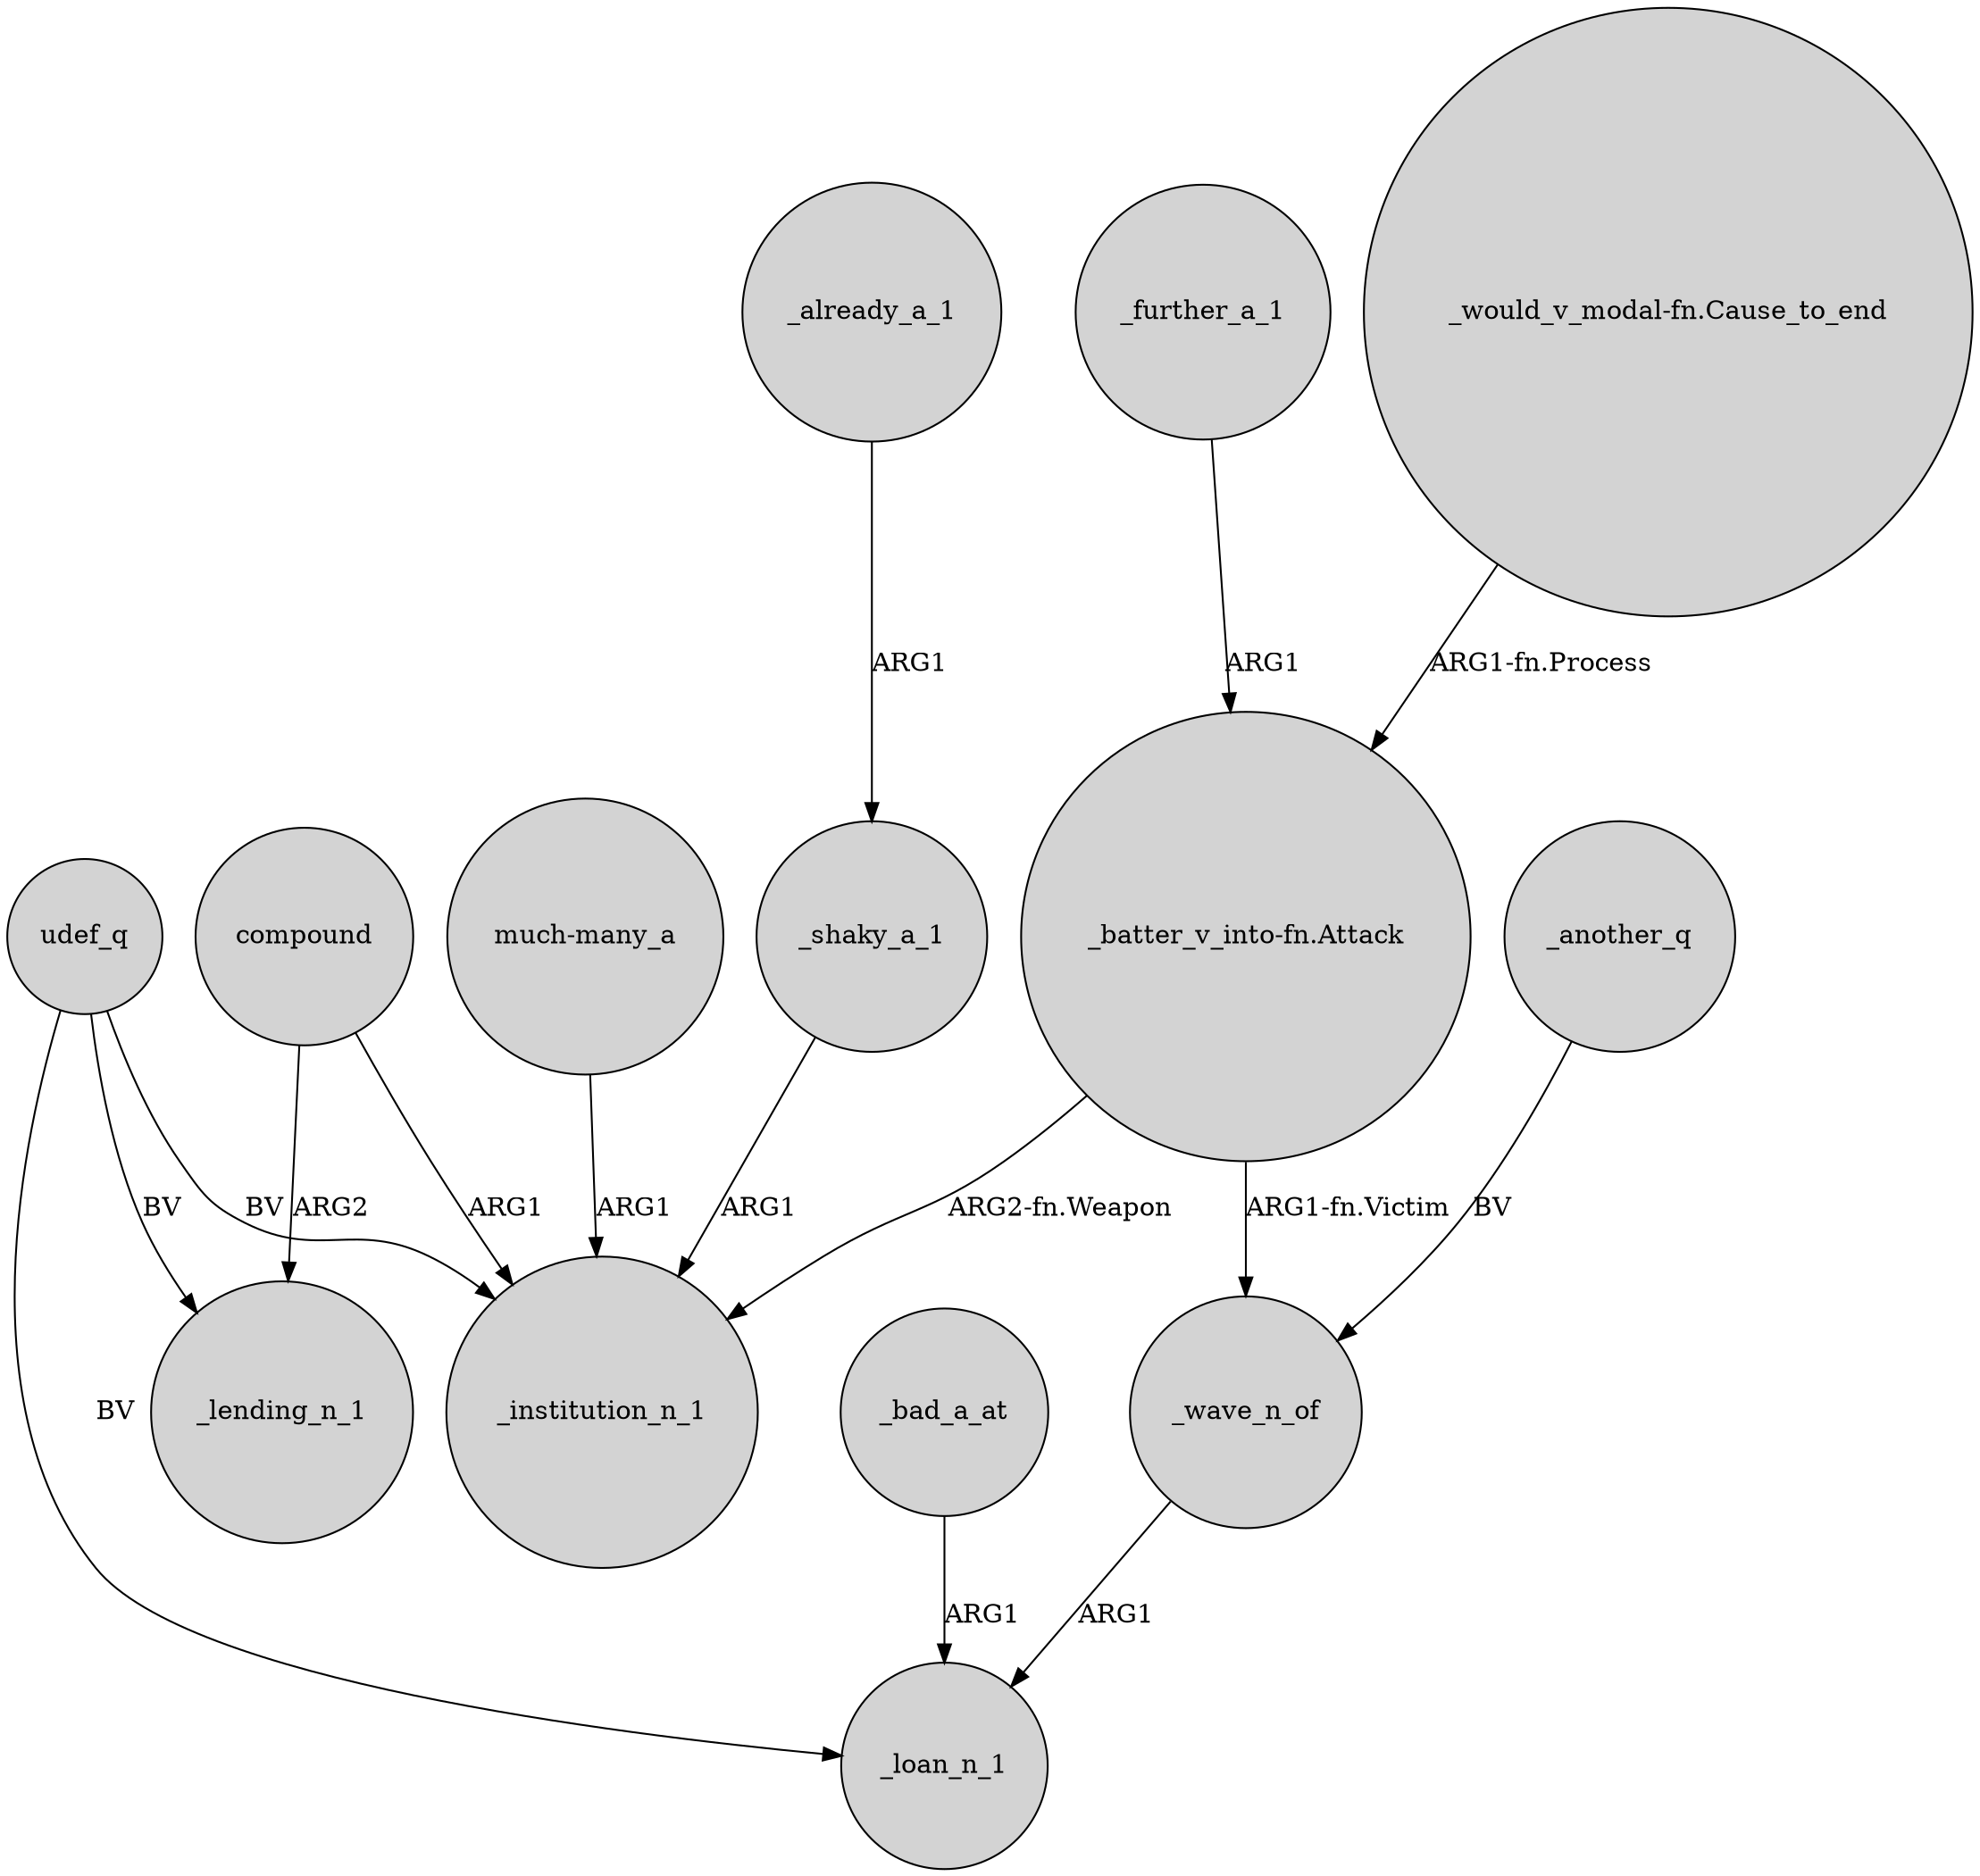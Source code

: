 digraph {
	node [shape=circle style=filled]
	udef_q -> _institution_n_1 [label=BV]
	compound -> _lending_n_1 [label=ARG2]
	_already_a_1 -> _shaky_a_1 [label=ARG1]
	udef_q -> _lending_n_1 [label=BV]
	_bad_a_at -> _loan_n_1 [label=ARG1]
	"_would_v_modal-fn.Cause_to_end" -> "_batter_v_into-fn.Attack" [label="ARG1-fn.Process"]
	"_batter_v_into-fn.Attack" -> _institution_n_1 [label="ARG2-fn.Weapon"]
	compound -> _institution_n_1 [label=ARG1]
	_another_q -> _wave_n_of [label=BV]
	_shaky_a_1 -> _institution_n_1 [label=ARG1]
	"much-many_a" -> _institution_n_1 [label=ARG1]
	_wave_n_of -> _loan_n_1 [label=ARG1]
	"_batter_v_into-fn.Attack" -> _wave_n_of [label="ARG1-fn.Victim"]
	_further_a_1 -> "_batter_v_into-fn.Attack" [label=ARG1]
	udef_q -> _loan_n_1 [label=BV]
}
